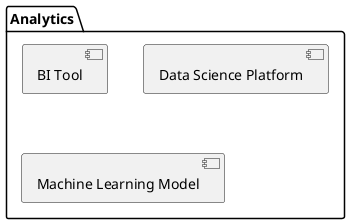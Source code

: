 @startuml

package "Analytics" {
    component "BI Tool" as BI
    component "Data Science Platform" as DSP
    component "Machine Learning Model" as MLModel
}

@enduml
